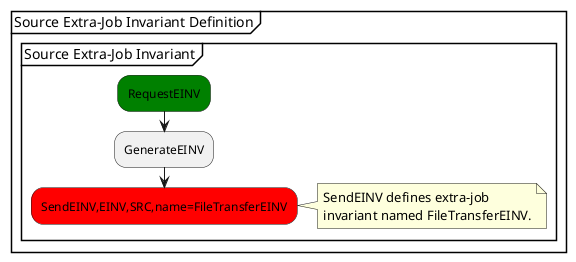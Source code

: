 /'

Example - Extra Job Invariant Source Definition
  
'/

@startuml 
partition "Source Extra-Job Invariant Definition" {
  group "Source Extra-Job Invariant"
      #green:RequestEINV;
      :GenerateEINV;
      #red:SendEINV,EINV,SRC,name=FileTransferEINV;
      note right 
        SendEINV defines extra-job
        invariant named FileTransferEINV.
      end note
  end group
}
@enduml
